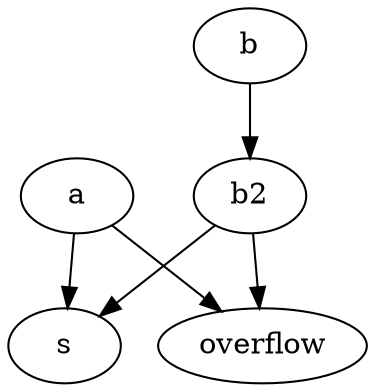 strict digraph "" {
	a -> s	[weight=1.0];
	a -> overflow	[weight=1.0];
	b -> b2	[weight=1.0];
	b2 -> s	[weight=1.0];
	b2 -> overflow	[weight=1.0];
}
